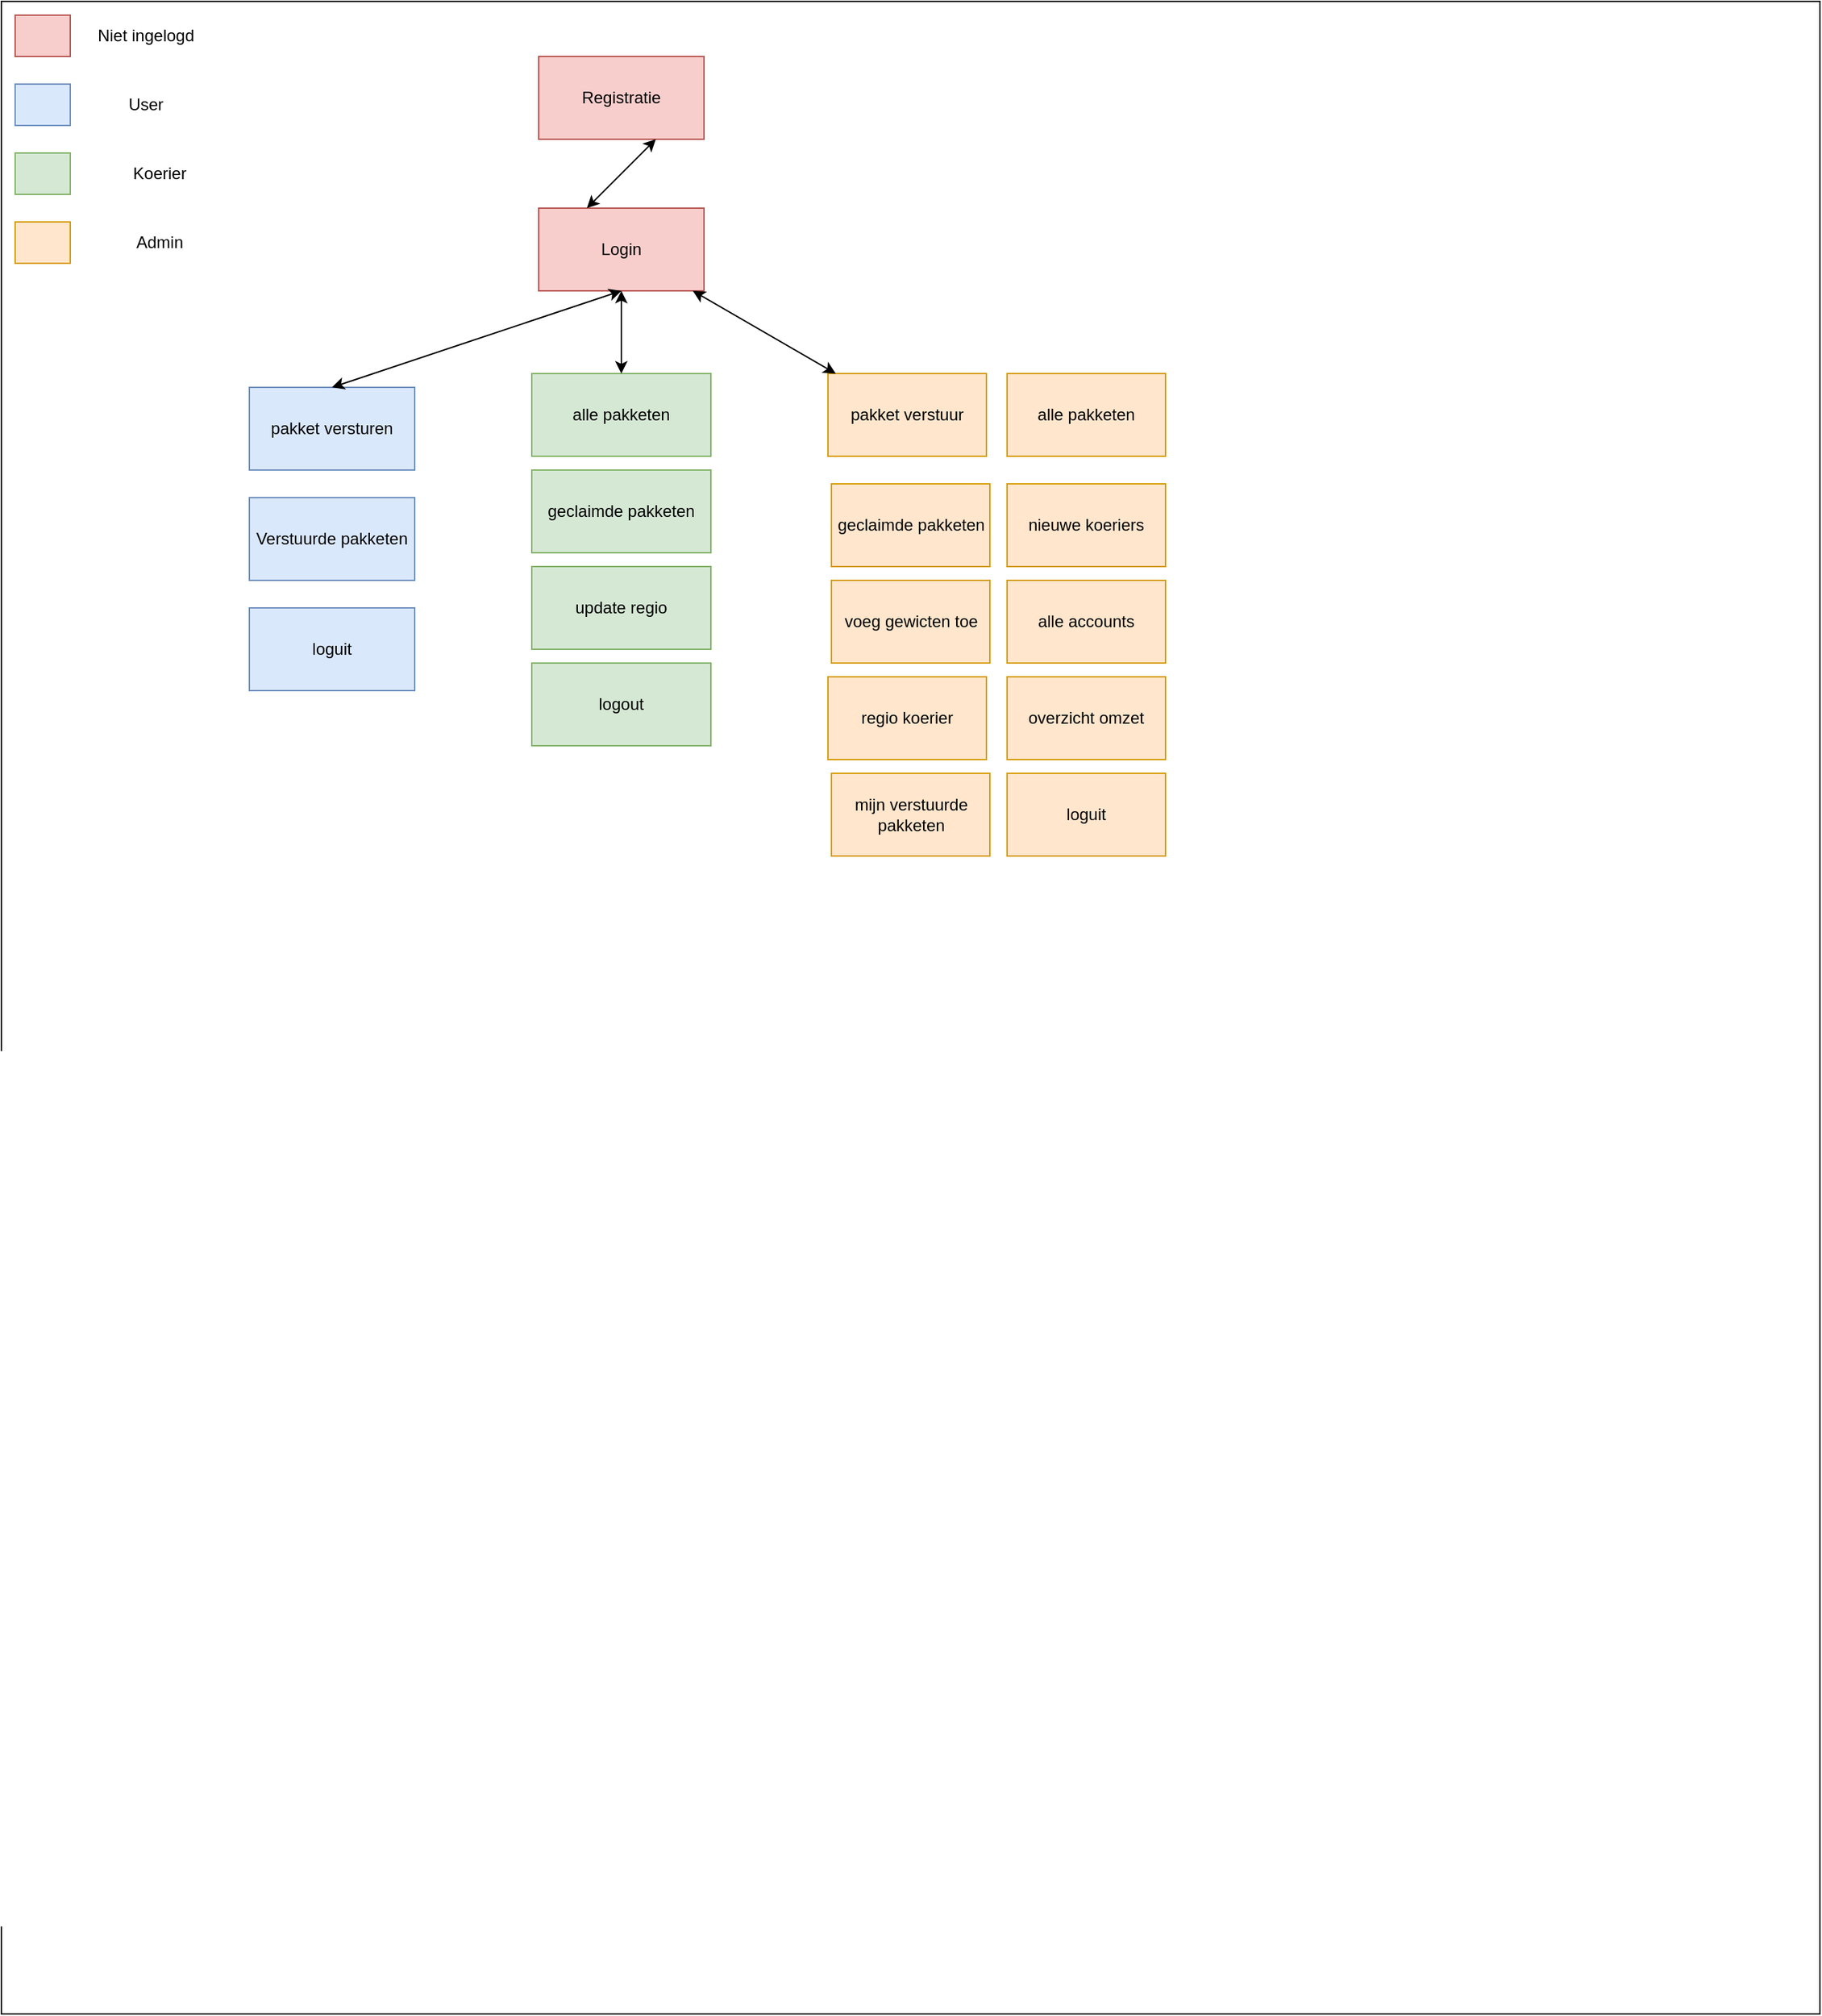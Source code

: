 <mxfile version="17.4.5" type="device"><diagram id="C5RBs43oDa-KdzZeNtuy" name="Page-1"><mxGraphModel dx="1422" dy="786" grid="1" gridSize="10" guides="1" tooltips="1" connect="1" arrows="1" fold="1" page="1" pageScale="1" pageWidth="827" pageHeight="1169" math="0" shadow="0"><root><mxCell id="WIyWlLk6GJQsqaUBKTNV-0"/><mxCell id="WIyWlLk6GJQsqaUBKTNV-1" parent="WIyWlLk6GJQsqaUBKTNV-0"/><mxCell id="JctGwmnOkpsY9Cm_v_LN-1" value="&lt;span style=&quot;color: rgba(0 , 0 , 0 , 0) ; font-family: monospace ; font-size: 0px&quot;&gt;%3CmxGraphModel%3E%3Croot%3E%3CmxCell%20id%3D%220%22%2F%3E%3CmxCell%20id%3D%221%22%20parent%3D%220%22%2F%3E%3CmxCell%20id%3D%222%22%20value%3D%22Niet%20ingelogd%22%20style%3D%22text%3Bhtml%3D1%3BstrokeColor%3Dnone%3BfillColor%3Dnone%3Balign%3Dcenter%3BverticalAlign%3Dmiddle%3BwhiteSpace%3Dwrap%3Brounded%3D0%3B%22%20vertex%3D%221%22%20parent%3D%221%22%3E%3CmxGeometry%20x%3D%2260%22%20y%3D%2210%22%20width%3D%2290%22%20height%3D%2230%22%20as%3D%22geometry%22%2F%3E%3C%2FmxCell%3E%3C%2Froot%3E%3C%2FmxGraphModel%3E&lt;/span&gt;&lt;span style=&quot;color: rgba(0 , 0 , 0 , 0) ; font-family: monospace ; font-size: 0px&quot;&gt;%3CmxGraphModel%3E%3Croot%3E%3CmxCell%20id%3D%220%22%2F%3E%3CmxCell%20id%3D%221%22%20parent%3D%220%22%2F%3E%3CmxCell%20id%3D%222%22%20value%3D%22Niet%20ingelogd%22%20style%3D%22text%3Bhtml%3D1%3BstrokeColor%3Dnone%3BfillColor%3Dnone%3Balign%3Dcenter%3BverticalAlign%3Dmiddle%3BwhiteSpace%3Dwrap%3Brounded%3D0%3B%22%20vertex%3D%221%22%20parent%3D%221%22%3E%3CmxGeometry%20x%3D%2260%22%20y%3D%2210%22%20width%3D%2290%22%20height%3D%2230%22%20as%3D%22geometry%22%2F%3E%3C%2FmxCell%3E%3C%2Froot%3E%3C%2FmxGraphModel%3E&lt;/span&gt;" style="rounded=0;whiteSpace=wrap;html=1;" vertex="1" parent="WIyWlLk6GJQsqaUBKTNV-1"><mxGeometry width="1320" height="1460" as="geometry"/></mxCell><mxCell id="JctGwmnOkpsY9Cm_v_LN-2" value="" style="rounded=0;whiteSpace=wrap;html=1;fillColor=#f8cecc;strokeColor=#b85450;" vertex="1" parent="WIyWlLk6GJQsqaUBKTNV-1"><mxGeometry x="10" y="10" width="40" height="30" as="geometry"/></mxCell><mxCell id="JctGwmnOkpsY9Cm_v_LN-3" value="" style="rounded=0;whiteSpace=wrap;html=1;fillColor=#dae8fc;strokeColor=#6c8ebf;" vertex="1" parent="WIyWlLk6GJQsqaUBKTNV-1"><mxGeometry x="10" y="60" width="40" height="30" as="geometry"/></mxCell><mxCell id="JctGwmnOkpsY9Cm_v_LN-4" value="" style="rounded=0;whiteSpace=wrap;html=1;fillColor=#d5e8d4;strokeColor=#82b366;" vertex="1" parent="WIyWlLk6GJQsqaUBKTNV-1"><mxGeometry x="10" y="110" width="40" height="30" as="geometry"/></mxCell><mxCell id="JctGwmnOkpsY9Cm_v_LN-5" value="" style="rounded=0;whiteSpace=wrap;html=1;fillColor=#ffe6cc;strokeColor=#d79b00;" vertex="1" parent="WIyWlLk6GJQsqaUBKTNV-1"><mxGeometry x="10" y="160" width="40" height="30" as="geometry"/></mxCell><mxCell id="JctGwmnOkpsY9Cm_v_LN-6" value="Niet ingelogd" style="text;html=1;strokeColor=none;fillColor=none;align=center;verticalAlign=middle;whiteSpace=wrap;rounded=0;" vertex="1" parent="WIyWlLk6GJQsqaUBKTNV-1"><mxGeometry x="60" y="10" width="90" height="30" as="geometry"/></mxCell><mxCell id="JctGwmnOkpsY9Cm_v_LN-7" value="User" style="text;html=1;strokeColor=none;fillColor=none;align=center;verticalAlign=middle;whiteSpace=wrap;rounded=0;" vertex="1" parent="WIyWlLk6GJQsqaUBKTNV-1"><mxGeometry x="60" y="60" width="90" height="30" as="geometry"/></mxCell><mxCell id="JctGwmnOkpsY9Cm_v_LN-8" value="Koerier" style="text;html=1;strokeColor=none;fillColor=none;align=center;verticalAlign=middle;whiteSpace=wrap;rounded=0;" vertex="1" parent="WIyWlLk6GJQsqaUBKTNV-1"><mxGeometry x="70" y="110" width="90" height="30" as="geometry"/></mxCell><mxCell id="JctGwmnOkpsY9Cm_v_LN-9" value="Admin" style="text;html=1;strokeColor=none;fillColor=none;align=center;verticalAlign=middle;whiteSpace=wrap;rounded=0;" vertex="1" parent="WIyWlLk6GJQsqaUBKTNV-1"><mxGeometry x="70" y="160" width="90" height="30" as="geometry"/></mxCell><mxCell id="JctGwmnOkpsY9Cm_v_LN-11" value="Registratie" style="rounded=0;whiteSpace=wrap;html=1;fillColor=#f8cecc;strokeColor=#b85450;" vertex="1" parent="WIyWlLk6GJQsqaUBKTNV-1"><mxGeometry x="390" y="40" width="120" height="60" as="geometry"/></mxCell><mxCell id="JctGwmnOkpsY9Cm_v_LN-12" value="Login" style="rounded=0;whiteSpace=wrap;html=1;fillColor=#f8cecc;strokeColor=#b85450;" vertex="1" parent="WIyWlLk6GJQsqaUBKTNV-1"><mxGeometry x="390" y="150" width="120" height="60" as="geometry"/></mxCell><mxCell id="JctGwmnOkpsY9Cm_v_LN-15" value="" style="endArrow=classic;startArrow=classic;html=1;rounded=0;" edge="1" parent="WIyWlLk6GJQsqaUBKTNV-1"><mxGeometry width="50" height="50" relative="1" as="geometry"><mxPoint x="425" y="150" as="sourcePoint"/><mxPoint x="475" y="100" as="targetPoint"/></mxGeometry></mxCell><mxCell id="JctGwmnOkpsY9Cm_v_LN-17" value="pakket versturen" style="rounded=0;whiteSpace=wrap;html=1;fillColor=#dae8fc;strokeColor=#6c8ebf;" vertex="1" parent="WIyWlLk6GJQsqaUBKTNV-1"><mxGeometry x="180" y="280" width="120" height="60" as="geometry"/></mxCell><mxCell id="JctGwmnOkpsY9Cm_v_LN-18" value="Verstuurde pakketen" style="rounded=0;whiteSpace=wrap;html=1;fillColor=#dae8fc;strokeColor=#6c8ebf;" vertex="1" parent="WIyWlLk6GJQsqaUBKTNV-1"><mxGeometry x="180" y="360" width="120" height="60" as="geometry"/></mxCell><mxCell id="JctGwmnOkpsY9Cm_v_LN-19" value="loguit" style="rounded=0;whiteSpace=wrap;html=1;fillColor=#dae8fc;strokeColor=#6c8ebf;" vertex="1" parent="WIyWlLk6GJQsqaUBKTNV-1"><mxGeometry x="180" y="440" width="120" height="60" as="geometry"/></mxCell><mxCell id="JctGwmnOkpsY9Cm_v_LN-20" value="" style="endArrow=classic;startArrow=classic;html=1;rounded=0;entryX=0.5;entryY=1;entryDx=0;entryDy=0;exitX=0.5;exitY=0;exitDx=0;exitDy=0;" edge="1" parent="WIyWlLk6GJQsqaUBKTNV-1" source="JctGwmnOkpsY9Cm_v_LN-17" target="JctGwmnOkpsY9Cm_v_LN-12"><mxGeometry width="50" height="50" relative="1" as="geometry"><mxPoint x="610" y="260" as="sourcePoint"/><mxPoint x="660" y="210" as="targetPoint"/><Array as="points"><mxPoint x="330" y="250"/></Array></mxGeometry></mxCell><mxCell id="JctGwmnOkpsY9Cm_v_LN-21" value="update regio" style="rounded=0;whiteSpace=wrap;html=1;fillColor=#d5e8d4;strokeColor=#82b366;" vertex="1" parent="WIyWlLk6GJQsqaUBKTNV-1"><mxGeometry x="385" y="410" width="130" height="60" as="geometry"/></mxCell><mxCell id="JctGwmnOkpsY9Cm_v_LN-22" value="geclaimde pakketen" style="rounded=0;whiteSpace=wrap;html=1;fillColor=#d5e8d4;strokeColor=#82b366;" vertex="1" parent="WIyWlLk6GJQsqaUBKTNV-1"><mxGeometry x="385" y="340" width="130" height="60" as="geometry"/></mxCell><mxCell id="JctGwmnOkpsY9Cm_v_LN-25" value="logout" style="rounded=0;whiteSpace=wrap;html=1;fillColor=#d5e8d4;strokeColor=#82b366;" vertex="1" parent="WIyWlLk6GJQsqaUBKTNV-1"><mxGeometry x="385" y="480" width="130" height="60" as="geometry"/></mxCell><mxCell id="JctGwmnOkpsY9Cm_v_LN-27" value="alle pakketen" style="rounded=0;whiteSpace=wrap;html=1;fillColor=#d5e8d4;strokeColor=#82b366;" vertex="1" parent="WIyWlLk6GJQsqaUBKTNV-1"><mxGeometry x="385" y="270" width="130" height="60" as="geometry"/></mxCell><mxCell id="JctGwmnOkpsY9Cm_v_LN-28" value="" style="endArrow=classic;startArrow=classic;html=1;rounded=0;entryX=0.5;entryY=1;entryDx=0;entryDy=0;" edge="1" parent="WIyWlLk6GJQsqaUBKTNV-1" source="JctGwmnOkpsY9Cm_v_LN-27" target="JctGwmnOkpsY9Cm_v_LN-12"><mxGeometry width="50" height="50" relative="1" as="geometry"><mxPoint x="610" y="260" as="sourcePoint"/><mxPoint x="460" y="220" as="targetPoint"/></mxGeometry></mxCell><mxCell id="JctGwmnOkpsY9Cm_v_LN-29" value="pakket verstuur" style="rounded=0;whiteSpace=wrap;html=1;fillColor=#ffe6cc;strokeColor=#d79b00;" vertex="1" parent="WIyWlLk6GJQsqaUBKTNV-1"><mxGeometry x="600" y="270" width="115" height="60" as="geometry"/></mxCell><mxCell id="JctGwmnOkpsY9Cm_v_LN-30" value="" style="endArrow=classic;startArrow=classic;html=1;rounded=0;" edge="1" parent="WIyWlLk6GJQsqaUBKTNV-1" source="JctGwmnOkpsY9Cm_v_LN-29" target="JctGwmnOkpsY9Cm_v_LN-12"><mxGeometry width="50" height="50" relative="1" as="geometry"><mxPoint x="610" y="260" as="sourcePoint"/><mxPoint x="660" y="210" as="targetPoint"/></mxGeometry></mxCell><mxCell id="JctGwmnOkpsY9Cm_v_LN-32" value="geclaimde pakketen" style="rounded=0;whiteSpace=wrap;html=1;fillColor=#ffe6cc;strokeColor=#d79b00;" vertex="1" parent="WIyWlLk6GJQsqaUBKTNV-1"><mxGeometry x="602.5" y="350" width="115" height="60" as="geometry"/></mxCell><mxCell id="JctGwmnOkpsY9Cm_v_LN-33" value="alle pakketen" style="rounded=0;whiteSpace=wrap;html=1;fillColor=#ffe6cc;strokeColor=#d79b00;" vertex="1" parent="WIyWlLk6GJQsqaUBKTNV-1"><mxGeometry x="730" y="270" width="115" height="60" as="geometry"/></mxCell><mxCell id="JctGwmnOkpsY9Cm_v_LN-34" value="nieuwe koeriers" style="rounded=0;whiteSpace=wrap;html=1;fillColor=#ffe6cc;strokeColor=#d79b00;" vertex="1" parent="WIyWlLk6GJQsqaUBKTNV-1"><mxGeometry x="730" y="350" width="115" height="60" as="geometry"/></mxCell><mxCell id="JctGwmnOkpsY9Cm_v_LN-35" value="voeg gewicten toe" style="rounded=0;whiteSpace=wrap;html=1;fillColor=#ffe6cc;strokeColor=#d79b00;" vertex="1" parent="WIyWlLk6GJQsqaUBKTNV-1"><mxGeometry x="602.5" y="420" width="115" height="60" as="geometry"/></mxCell><mxCell id="JctGwmnOkpsY9Cm_v_LN-36" value="alle accounts" style="rounded=0;whiteSpace=wrap;html=1;fillColor=#ffe6cc;strokeColor=#d79b00;" vertex="1" parent="WIyWlLk6GJQsqaUBKTNV-1"><mxGeometry x="730" y="420" width="115" height="60" as="geometry"/></mxCell><mxCell id="JctGwmnOkpsY9Cm_v_LN-37" value="regio koerier" style="rounded=0;whiteSpace=wrap;html=1;fillColor=#ffe6cc;strokeColor=#d79b00;" vertex="1" parent="WIyWlLk6GJQsqaUBKTNV-1"><mxGeometry x="600" y="490" width="115" height="60" as="geometry"/></mxCell><mxCell id="JctGwmnOkpsY9Cm_v_LN-38" value="overzicht omzet" style="rounded=0;whiteSpace=wrap;html=1;fillColor=#ffe6cc;strokeColor=#d79b00;" vertex="1" parent="WIyWlLk6GJQsqaUBKTNV-1"><mxGeometry x="730" y="490" width="115" height="60" as="geometry"/></mxCell><mxCell id="JctGwmnOkpsY9Cm_v_LN-39" value="mijn verstuurde pakketen" style="rounded=0;whiteSpace=wrap;html=1;fillColor=#ffe6cc;strokeColor=#d79b00;" vertex="1" parent="WIyWlLk6GJQsqaUBKTNV-1"><mxGeometry x="602.5" y="560" width="115" height="60" as="geometry"/></mxCell><mxCell id="JctGwmnOkpsY9Cm_v_LN-40" value="loguit" style="rounded=0;whiteSpace=wrap;html=1;fillColor=#ffe6cc;strokeColor=#d79b00;" vertex="1" parent="WIyWlLk6GJQsqaUBKTNV-1"><mxGeometry x="730" y="560" width="115" height="60" as="geometry"/></mxCell></root></mxGraphModel></diagram></mxfile>